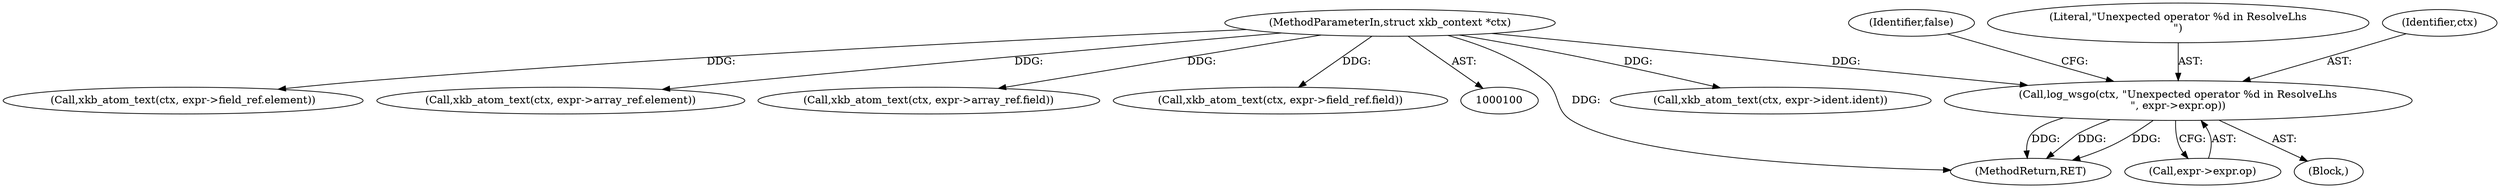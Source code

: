 digraph "0_libxkbcommon_38e1766bc6e20108948aec8a0b222a4bad0254e9@pointer" {
"1000195" [label="(Call,log_wsgo(ctx, \"Unexpected operator %d in ResolveLhs\n\", expr->expr.op))"];
"1000101" [label="(MethodParameterIn,struct xkb_context *ctx)"];
"1000205" [label="(MethodReturn,RET)"];
"1000122" [label="(Call,xkb_atom_text(ctx, expr->ident.ident))"];
"1000198" [label="(Call,expr->expr.op)"];
"1000106" [label="(Block,)"];
"1000101" [label="(MethodParameterIn,struct xkb_context *ctx)"];
"1000195" [label="(Call,log_wsgo(ctx, \"Unexpected operator %d in ResolveLhs\n\", expr->expr.op))"];
"1000139" [label="(Call,xkb_atom_text(ctx, expr->field_ref.element))"];
"1000204" [label="(Identifier,false)"];
"1000166" [label="(Call,xkb_atom_text(ctx, expr->array_ref.element))"];
"1000176" [label="(Call,xkb_atom_text(ctx, expr->array_ref.field))"];
"1000149" [label="(Call,xkb_atom_text(ctx, expr->field_ref.field))"];
"1000197" [label="(Literal,\"Unexpected operator %d in ResolveLhs\n\")"];
"1000196" [label="(Identifier,ctx)"];
"1000195" -> "1000106"  [label="AST: "];
"1000195" -> "1000198"  [label="CFG: "];
"1000196" -> "1000195"  [label="AST: "];
"1000197" -> "1000195"  [label="AST: "];
"1000198" -> "1000195"  [label="AST: "];
"1000204" -> "1000195"  [label="CFG: "];
"1000195" -> "1000205"  [label="DDG: "];
"1000195" -> "1000205"  [label="DDG: "];
"1000195" -> "1000205"  [label="DDG: "];
"1000101" -> "1000195"  [label="DDG: "];
"1000101" -> "1000100"  [label="AST: "];
"1000101" -> "1000205"  [label="DDG: "];
"1000101" -> "1000122"  [label="DDG: "];
"1000101" -> "1000139"  [label="DDG: "];
"1000101" -> "1000149"  [label="DDG: "];
"1000101" -> "1000166"  [label="DDG: "];
"1000101" -> "1000176"  [label="DDG: "];
}
